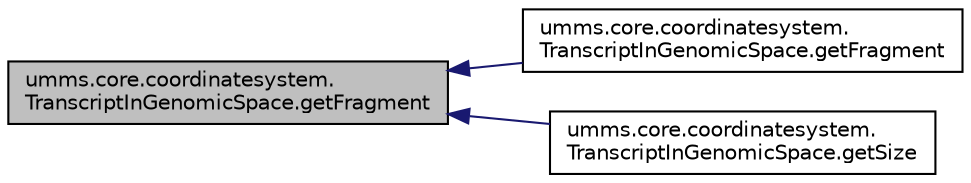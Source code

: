 digraph "umms.core.coordinatesystem.TranscriptInGenomicSpace.getFragment"
{
  edge [fontname="Helvetica",fontsize="10",labelfontname="Helvetica",labelfontsize="10"];
  node [fontname="Helvetica",fontsize="10",shape=record];
  rankdir="LR";
  Node1 [label="umms.core.coordinatesystem.\lTranscriptInGenomicSpace.getFragment",height=0.2,width=0.4,color="black", fillcolor="grey75", style="filled" fontcolor="black"];
  Node1 -> Node2 [dir="back",color="midnightblue",fontsize="10",style="solid"];
  Node2 [label="umms.core.coordinatesystem.\lTranscriptInGenomicSpace.getFragment",height=0.2,width=0.4,color="black", fillcolor="white", style="filled",URL="$classumms_1_1core_1_1coordinatesystem_1_1_transcript_in_genomic_space.html#a29c88c013931267175dd6cba1a590fb4"];
  Node1 -> Node3 [dir="back",color="midnightblue",fontsize="10",style="solid"];
  Node3 [label="umms.core.coordinatesystem.\lTranscriptInGenomicSpace.getSize",height=0.2,width=0.4,color="black", fillcolor="white", style="filled",URL="$classumms_1_1core_1_1coordinatesystem_1_1_transcript_in_genomic_space.html#a1c62e35a3558e8f8bb40674d084b6143"];
}
